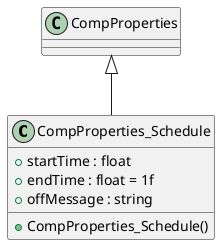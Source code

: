 @startuml
class CompProperties_Schedule {
    + startTime : float
    + endTime : float = 1f
    + offMessage : string
    + CompProperties_Schedule()
}
CompProperties <|-- CompProperties_Schedule
@enduml
